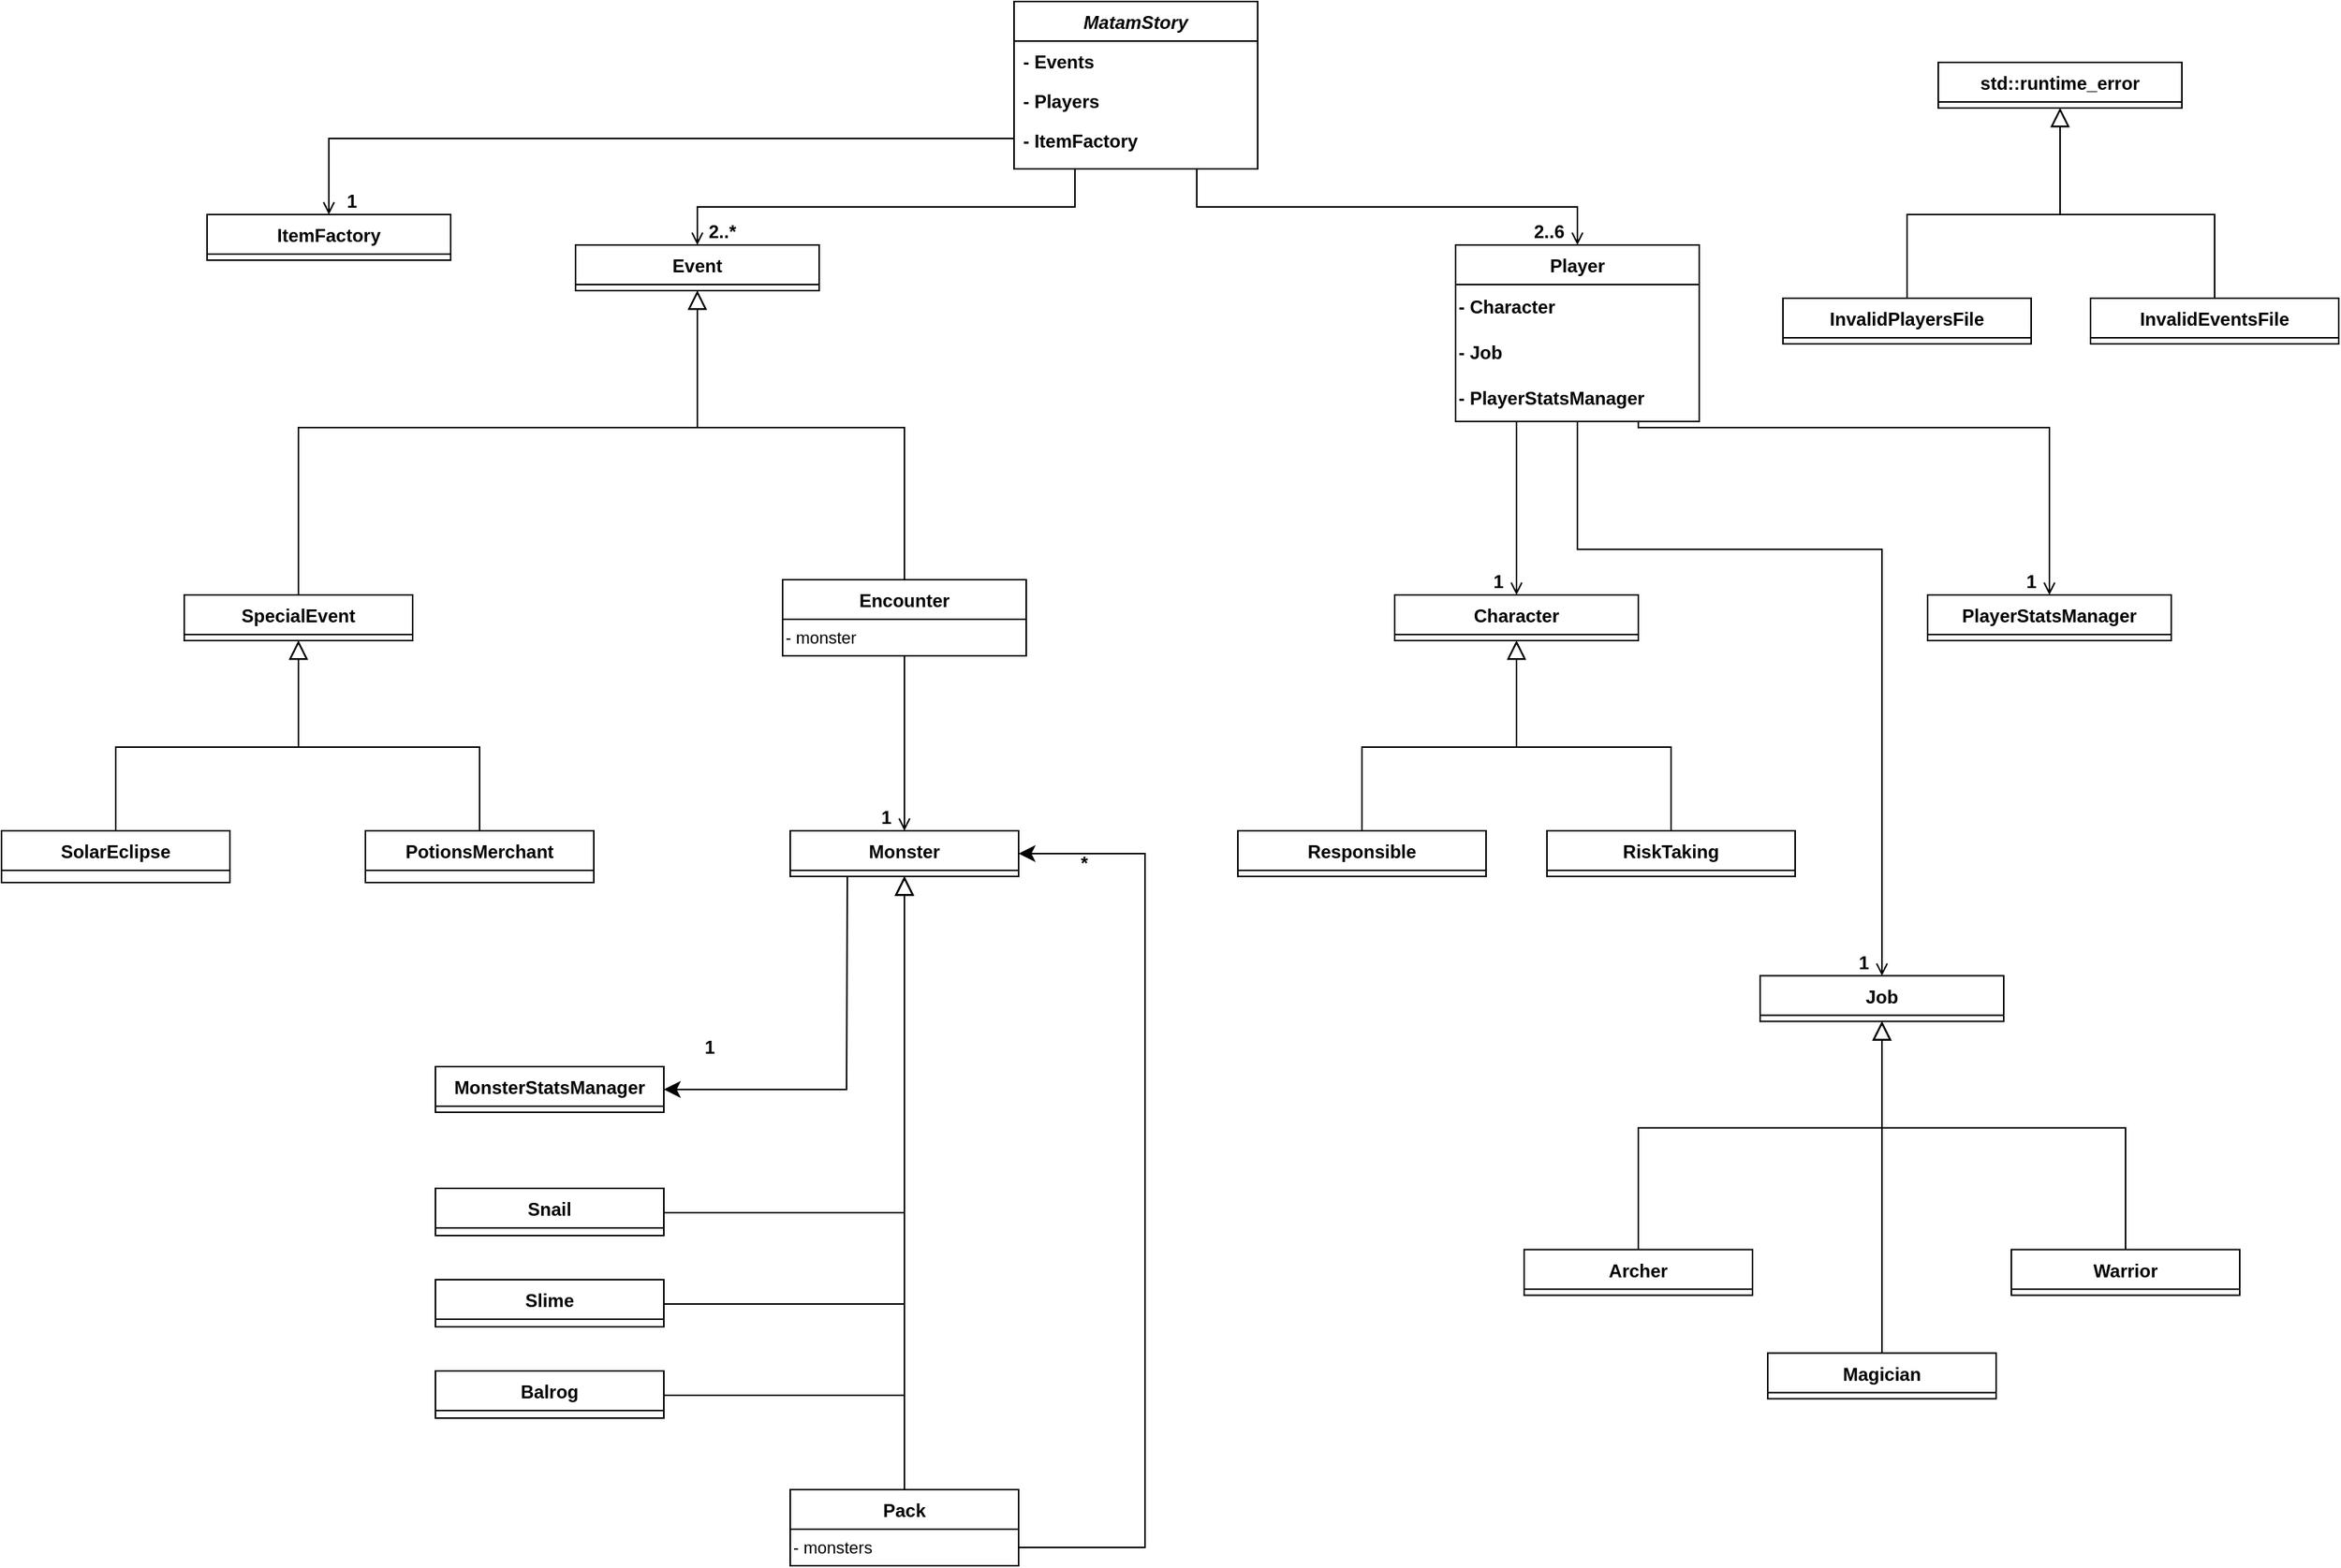 <mxfile version="21.2.8" type="device">
  <diagram id="C5RBs43oDa-KdzZeNtuy" name="Page-1">
    <mxGraphModel dx="2056" dy="591" grid="1" gridSize="10" guides="1" tooltips="1" connect="1" arrows="1" fold="1" page="1" pageScale="1" pageWidth="827" pageHeight="1169" math="0" shadow="0">
      <root>
        <mxCell id="WIyWlLk6GJQsqaUBKTNV-0" />
        <mxCell id="WIyWlLk6GJQsqaUBKTNV-1" parent="WIyWlLk6GJQsqaUBKTNV-0" />
        <mxCell id="zkfFHV4jXpPFQw0GAbJ--0" value="MatamStory" style="swimlane;fontStyle=3;align=center;verticalAlign=top;childLayout=stackLayout;horizontal=1;startSize=26;horizontalStack=0;resizeParent=1;resizeLast=0;collapsible=1;marginBottom=0;rounded=0;shadow=0;strokeWidth=1;" parent="WIyWlLk6GJQsqaUBKTNV-1" vertex="1">
          <mxGeometry x="-90" y="40" width="160" height="110" as="geometry">
            <mxRectangle x="230" y="140" width="160" height="26" as="alternateBounds" />
          </mxGeometry>
        </mxCell>
        <mxCell id="zkfFHV4jXpPFQw0GAbJ--1" value="- Events" style="text;align=left;verticalAlign=top;spacingLeft=4;spacingRight=4;overflow=hidden;rotatable=0;points=[[0,0.5],[1,0.5]];portConstraint=eastwest;fontStyle=1" parent="zkfFHV4jXpPFQw0GAbJ--0" vertex="1">
          <mxGeometry y="26" width="160" height="26" as="geometry" />
        </mxCell>
        <mxCell id="zkfFHV4jXpPFQw0GAbJ--2" value="- Players" style="text;align=left;verticalAlign=top;spacingLeft=4;spacingRight=4;overflow=hidden;rotatable=0;points=[[0,0.5],[1,0.5]];portConstraint=eastwest;rounded=0;shadow=0;html=0;fontStyle=1" parent="zkfFHV4jXpPFQw0GAbJ--0" vertex="1">
          <mxGeometry y="52" width="160" height="26" as="geometry" />
        </mxCell>
        <mxCell id="z7JKftqpByh_XoZXEB7J-5" value="- ItemFactory" style="text;align=left;verticalAlign=top;spacingLeft=4;spacingRight=4;overflow=hidden;rotatable=0;points=[[0,0.5],[1,0.5]];portConstraint=eastwest;rounded=0;shadow=0;html=0;fontStyle=1" parent="zkfFHV4jXpPFQw0GAbJ--0" vertex="1">
          <mxGeometry y="78" width="160" height="26" as="geometry" />
        </mxCell>
        <mxCell id="zkfFHV4jXpPFQw0GAbJ--17" value="Event" style="swimlane;fontStyle=1;align=center;verticalAlign=top;childLayout=stackLayout;horizontal=1;startSize=26;horizontalStack=0;resizeParent=1;resizeLast=0;collapsible=1;marginBottom=0;rounded=0;shadow=0;strokeWidth=1;" parent="WIyWlLk6GJQsqaUBKTNV-1" vertex="1">
          <mxGeometry x="-378" y="200" width="160" height="30" as="geometry">
            <mxRectangle x="550" y="140" width="160" height="26" as="alternateBounds" />
          </mxGeometry>
        </mxCell>
        <mxCell id="zkfFHV4jXpPFQw0GAbJ--26" value="" style="endArrow=open;shadow=0;strokeWidth=1;rounded=0;endFill=1;edgeStyle=elbowEdgeStyle;elbow=vertical;exitX=0.25;exitY=1;exitDx=0;exitDy=0;fontStyle=1" parent="WIyWlLk6GJQsqaUBKTNV-1" source="zkfFHV4jXpPFQw0GAbJ--0" target="zkfFHV4jXpPFQw0GAbJ--17" edge="1">
          <mxGeometry x="0.5" y="41" relative="1" as="geometry">
            <mxPoint x="380" y="192" as="sourcePoint" />
            <mxPoint x="540" y="192" as="targetPoint" />
            <mxPoint x="-40" y="32" as="offset" />
          </mxGeometry>
        </mxCell>
        <mxCell id="zkfFHV4jXpPFQw0GAbJ--28" value="2..*" style="resizable=0;align=right;verticalAlign=bottom;labelBackgroundColor=none;fontSize=12;fontStyle=1" parent="zkfFHV4jXpPFQw0GAbJ--26" connectable="0" vertex="1">
          <mxGeometry x="1" relative="1" as="geometry">
            <mxPoint x="27" as="offset" />
          </mxGeometry>
        </mxCell>
        <mxCell id="slkf3_6jUF1hmvzQwNOE-0" value="" style="endArrow=open;shadow=0;strokeWidth=1;rounded=0;endFill=1;edgeStyle=elbowEdgeStyle;elbow=vertical;exitX=0.75;exitY=1;exitDx=0;exitDy=0;entryX=0.5;entryY=0;entryDx=0;entryDy=0;fontStyle=1" parent="WIyWlLk6GJQsqaUBKTNV-1" source="zkfFHV4jXpPFQw0GAbJ--0" target="slkf3_6jUF1hmvzQwNOE-2" edge="1">
          <mxGeometry x="0.5" y="41" relative="1" as="geometry">
            <mxPoint x="-40" y="130" as="sourcePoint" />
            <mxPoint x="220" y="300" as="targetPoint" />
            <mxPoint x="-40" y="32" as="offset" />
          </mxGeometry>
        </mxCell>
        <mxCell id="slkf3_6jUF1hmvzQwNOE-1" value="2..6" style="resizable=0;align=right;verticalAlign=bottom;labelBackgroundColor=none;fontSize=12;fontStyle=1" parent="slkf3_6jUF1hmvzQwNOE-0" connectable="0" vertex="1">
          <mxGeometry x="1" relative="1" as="geometry">
            <mxPoint x="-7" as="offset" />
          </mxGeometry>
        </mxCell>
        <mxCell id="slkf3_6jUF1hmvzQwNOE-2" value="Player" style="swimlane;fontStyle=1;align=center;verticalAlign=top;childLayout=stackLayout;horizontal=1;startSize=26;horizontalStack=0;resizeParent=1;resizeLast=0;collapsible=1;marginBottom=0;rounded=0;shadow=0;strokeWidth=1;" parent="WIyWlLk6GJQsqaUBKTNV-1" vertex="1">
          <mxGeometry x="200" y="200" width="160" height="116" as="geometry">
            <mxRectangle x="550" y="140" width="160" height="26" as="alternateBounds" />
          </mxGeometry>
        </mxCell>
        <mxCell id="slkf3_6jUF1hmvzQwNOE-7" value="- Character" style="text;html=1;align=left;verticalAlign=middle;resizable=0;points=[];autosize=1;strokeColor=none;fillColor=none;fontStyle=1" parent="slkf3_6jUF1hmvzQwNOE-2" vertex="1">
          <mxGeometry y="26" width="160" height="30" as="geometry" />
        </mxCell>
        <mxCell id="slkf3_6jUF1hmvzQwNOE-8" value="- Job" style="text;html=1;align=left;verticalAlign=middle;resizable=0;points=[];autosize=1;strokeColor=none;fillColor=none;fontStyle=1" parent="slkf3_6jUF1hmvzQwNOE-2" vertex="1">
          <mxGeometry y="56" width="160" height="30" as="geometry" />
        </mxCell>
        <mxCell id="n30H-sEzXE-cT_4kUkkL-3" value="- PlayerStatsManager" style="text;html=1;align=left;verticalAlign=middle;resizable=0;points=[];autosize=1;strokeColor=none;fillColor=none;fontStyle=1" parent="slkf3_6jUF1hmvzQwNOE-2" vertex="1">
          <mxGeometry y="86" width="160" height="30" as="geometry" />
        </mxCell>
        <mxCell id="slkf3_6jUF1hmvzQwNOE-3" value="Character" style="swimlane;fontStyle=1;align=center;verticalAlign=top;childLayout=stackLayout;horizontal=1;startSize=26;horizontalStack=0;resizeParent=1;resizeLast=0;collapsible=1;marginBottom=0;rounded=0;shadow=0;strokeWidth=1;" parent="WIyWlLk6GJQsqaUBKTNV-1" vertex="1">
          <mxGeometry x="160" y="430" width="160" height="30" as="geometry">
            <mxRectangle x="550" y="140" width="160" height="26" as="alternateBounds" />
          </mxGeometry>
        </mxCell>
        <mxCell id="slkf3_6jUF1hmvzQwNOE-9" value="Job" style="swimlane;fontStyle=1;align=center;verticalAlign=top;childLayout=stackLayout;horizontal=1;startSize=26;horizontalStack=0;resizeParent=1;resizeLast=0;collapsible=1;marginBottom=0;rounded=0;shadow=0;strokeWidth=1;" parent="WIyWlLk6GJQsqaUBKTNV-1" vertex="1">
          <mxGeometry x="400" y="680.29" width="160" height="30" as="geometry">
            <mxRectangle x="550" y="140" width="160" height="26" as="alternateBounds" />
          </mxGeometry>
        </mxCell>
        <mxCell id="slkf3_6jUF1hmvzQwNOE-10" value="" style="endArrow=open;shadow=0;strokeWidth=1;rounded=0;endFill=1;edgeStyle=elbowEdgeStyle;elbow=vertical;exitX=0.25;exitY=1;exitDx=0;exitDy=0;entryX=0.5;entryY=0;entryDx=0;entryDy=0;fontStyle=1" parent="WIyWlLk6GJQsqaUBKTNV-1" source="slkf3_6jUF1hmvzQwNOE-2" target="slkf3_6jUF1hmvzQwNOE-3" edge="1">
          <mxGeometry x="0.5" y="41" relative="1" as="geometry">
            <mxPoint x="337" y="60" as="sourcePoint" />
            <mxPoint x="537" y="240" as="targetPoint" />
            <mxPoint x="-40" y="32" as="offset" />
          </mxGeometry>
        </mxCell>
        <mxCell id="slkf3_6jUF1hmvzQwNOE-11" value="1" style="resizable=0;align=right;verticalAlign=bottom;labelBackgroundColor=none;fontSize=12;fontStyle=1" parent="slkf3_6jUF1hmvzQwNOE-10" connectable="0" vertex="1">
          <mxGeometry x="1" relative="1" as="geometry">
            <mxPoint x="-7" as="offset" />
          </mxGeometry>
        </mxCell>
        <mxCell id="slkf3_6jUF1hmvzQwNOE-12" value="" style="endArrow=open;shadow=0;strokeWidth=1;rounded=0;endFill=1;edgeStyle=elbowEdgeStyle;elbow=vertical;exitX=0.5;exitY=1;exitDx=0;exitDy=0;entryX=0.5;entryY=0;entryDx=0;entryDy=0;fontStyle=1" parent="WIyWlLk6GJQsqaUBKTNV-1" source="slkf3_6jUF1hmvzQwNOE-2" target="slkf3_6jUF1hmvzQwNOE-9" edge="1">
          <mxGeometry x="0.5" y="41" relative="1" as="geometry">
            <mxPoint x="797" y="320" as="sourcePoint" />
            <mxPoint x="677" y="410" as="targetPoint" />
            <mxPoint x="-40" y="32" as="offset" />
            <Array as="points">
              <mxPoint x="430" y="400" />
            </Array>
          </mxGeometry>
        </mxCell>
        <mxCell id="slkf3_6jUF1hmvzQwNOE-13" value="1" style="resizable=0;align=right;verticalAlign=bottom;labelBackgroundColor=none;fontSize=12;fontStyle=1" parent="slkf3_6jUF1hmvzQwNOE-12" connectable="0" vertex="1">
          <mxGeometry x="1" relative="1" as="geometry">
            <mxPoint x="-7" as="offset" />
          </mxGeometry>
        </mxCell>
        <mxCell id="slkf3_6jUF1hmvzQwNOE-16" value="Responsible" style="swimlane;fontStyle=1;align=center;verticalAlign=top;childLayout=stackLayout;horizontal=1;startSize=26;horizontalStack=0;resizeParent=1;resizeLast=0;collapsible=1;marginBottom=0;rounded=0;shadow=0;strokeWidth=1;" parent="WIyWlLk6GJQsqaUBKTNV-1" vertex="1">
          <mxGeometry x="57" y="585" width="163" height="30" as="geometry">
            <mxRectangle x="550" y="140" width="160" height="26" as="alternateBounds" />
          </mxGeometry>
        </mxCell>
        <mxCell id="slkf3_6jUF1hmvzQwNOE-17" value="RiskTaking" style="swimlane;fontStyle=1;align=center;verticalAlign=top;childLayout=stackLayout;horizontal=1;startSize=26;horizontalStack=0;resizeParent=1;resizeLast=0;collapsible=1;marginBottom=0;rounded=0;shadow=0;strokeWidth=1;" parent="WIyWlLk6GJQsqaUBKTNV-1" vertex="1">
          <mxGeometry x="260" y="585" width="163" height="30" as="geometry">
            <mxRectangle x="550" y="140" width="160" height="26" as="alternateBounds" />
          </mxGeometry>
        </mxCell>
        <mxCell id="slkf3_6jUF1hmvzQwNOE-26" value="" style="endArrow=block;endSize=10;endFill=0;shadow=0;strokeWidth=1;rounded=0;edgeStyle=elbowEdgeStyle;elbow=vertical;entryX=0.5;entryY=1;entryDx=0;entryDy=0;exitX=0.5;exitY=0;exitDx=0;exitDy=0;fontStyle=1" parent="WIyWlLk6GJQsqaUBKTNV-1" source="slkf3_6jUF1hmvzQwNOE-16" target="slkf3_6jUF1hmvzQwNOE-3" edge="1">
          <mxGeometry width="160" relative="1" as="geometry">
            <mxPoint x="427" y="556" as="sourcePoint" />
            <mxPoint x="297" y="454" as="targetPoint" />
            <Array as="points">
              <mxPoint x="207" y="530" />
            </Array>
          </mxGeometry>
        </mxCell>
        <mxCell id="slkf3_6jUF1hmvzQwNOE-28" value="" style="endArrow=block;endSize=10;endFill=0;shadow=0;strokeWidth=1;rounded=0;edgeStyle=elbowEdgeStyle;elbow=vertical;entryX=0.5;entryY=1;entryDx=0;entryDy=0;exitX=0.5;exitY=0;exitDx=0;exitDy=0;fontStyle=1" parent="WIyWlLk6GJQsqaUBKTNV-1" source="slkf3_6jUF1hmvzQwNOE-17" target="slkf3_6jUF1hmvzQwNOE-3" edge="1">
          <mxGeometry width="160" relative="1" as="geometry">
            <mxPoint x="277" y="590" as="sourcePoint" />
            <mxPoint x="427" y="470" as="targetPoint" />
            <Array as="points">
              <mxPoint x="387" y="530" />
            </Array>
          </mxGeometry>
        </mxCell>
        <mxCell id="slkf3_6jUF1hmvzQwNOE-34" value="Warrior" style="swimlane;fontStyle=1;align=center;verticalAlign=top;childLayout=stackLayout;horizontal=1;startSize=26;horizontalStack=0;resizeParent=1;resizeLast=0;collapsible=1;marginBottom=0;rounded=0;shadow=0;strokeWidth=1;" parent="WIyWlLk6GJQsqaUBKTNV-1" vertex="1">
          <mxGeometry x="565" y="860.29" width="150" height="30" as="geometry">
            <mxRectangle x="-160" y="-560" width="150" height="26" as="alternateBounds" />
          </mxGeometry>
        </mxCell>
        <mxCell id="slkf3_6jUF1hmvzQwNOE-37" value="Magician" style="swimlane;fontStyle=1;align=center;verticalAlign=top;childLayout=stackLayout;horizontal=1;startSize=26;horizontalStack=0;resizeParent=1;resizeLast=0;collapsible=1;marginBottom=0;rounded=0;shadow=0;strokeWidth=1;" parent="WIyWlLk6GJQsqaUBKTNV-1" vertex="1">
          <mxGeometry x="405" y="928.29" width="150" height="30" as="geometry">
            <mxRectangle x="-360" y="-560" width="150" height="26" as="alternateBounds" />
          </mxGeometry>
        </mxCell>
        <mxCell id="slkf3_6jUF1hmvzQwNOE-41" value="Archer" style="swimlane;fontStyle=1;align=center;verticalAlign=top;childLayout=stackLayout;horizontal=1;startSize=26;horizontalStack=0;resizeParent=1;resizeLast=0;collapsible=1;marginBottom=0;rounded=0;shadow=0;strokeWidth=1;" parent="WIyWlLk6GJQsqaUBKTNV-1" vertex="1">
          <mxGeometry x="245" y="860.29" width="150" height="30" as="geometry">
            <mxRectangle x="-360" y="-560" width="150" height="26" as="alternateBounds" />
          </mxGeometry>
        </mxCell>
        <mxCell id="slkf3_6jUF1hmvzQwNOE-42" value="" style="endArrow=block;endSize=10;endFill=0;shadow=0;strokeWidth=1;rounded=0;edgeStyle=elbowEdgeStyle;elbow=vertical;entryX=0.5;entryY=1;entryDx=0;entryDy=0;exitX=0.5;exitY=0;exitDx=0;exitDy=0;fontStyle=1" parent="WIyWlLk6GJQsqaUBKTNV-1" source="slkf3_6jUF1hmvzQwNOE-34" target="slkf3_6jUF1hmvzQwNOE-9" edge="1">
          <mxGeometry width="160" relative="1" as="geometry">
            <mxPoint x="640" y="950.29" as="sourcePoint" />
            <mxPoint x="480" y="730.29" as="targetPoint" />
            <Array as="points">
              <mxPoint x="570" y="780.29" />
            </Array>
          </mxGeometry>
        </mxCell>
        <mxCell id="slkf3_6jUF1hmvzQwNOE-44" value="" style="endArrow=block;endSize=10;endFill=0;shadow=0;strokeWidth=1;rounded=0;edgeStyle=elbowEdgeStyle;elbow=vertical;exitX=0.5;exitY=0;exitDx=0;exitDy=0;fontStyle=1;entryX=0.5;entryY=1;entryDx=0;entryDy=0;" parent="WIyWlLk6GJQsqaUBKTNV-1" source="slkf3_6jUF1hmvzQwNOE-41" target="slkf3_6jUF1hmvzQwNOE-9" edge="1">
          <mxGeometry width="160" relative="1" as="geometry">
            <mxPoint x="535" y="934.29" as="sourcePoint" />
            <mxPoint x="490" y="700.29" as="targetPoint" />
            <Array as="points">
              <mxPoint x="370" y="780.29" />
            </Array>
          </mxGeometry>
        </mxCell>
        <mxCell id="slkf3_6jUF1hmvzQwNOE-45" value="" style="endArrow=block;endSize=10;endFill=0;shadow=0;strokeWidth=1;rounded=0;edgeStyle=elbowEdgeStyle;elbow=vertical;exitX=0.5;exitY=0;exitDx=0;exitDy=0;fontStyle=1;entryX=0.5;entryY=1;entryDx=0;entryDy=0;" parent="WIyWlLk6GJQsqaUBKTNV-1" source="slkf3_6jUF1hmvzQwNOE-37" target="slkf3_6jUF1hmvzQwNOE-9" edge="1">
          <mxGeometry width="160" relative="1" as="geometry">
            <mxPoint x="505" y="960.29" as="sourcePoint" />
            <mxPoint x="500" y="740.29" as="targetPoint" />
            <Array as="points">
              <mxPoint x="440" y="860.29" />
            </Array>
          </mxGeometry>
        </mxCell>
        <mxCell id="slkf3_6jUF1hmvzQwNOE-87" value="SpecialEvent" style="swimlane;fontStyle=1;align=center;verticalAlign=top;childLayout=stackLayout;horizontal=1;startSize=26;horizontalStack=0;resizeParent=1;resizeParentMax=0;resizeLast=0;collapsible=1;marginBottom=0;whiteSpace=wrap;html=1;" parent="WIyWlLk6GJQsqaUBKTNV-1" vertex="1">
          <mxGeometry x="-635" y="430" width="150" height="30" as="geometry">
            <mxRectangle x="890" y="872.5" width="150" height="25" as="alternateBounds" />
          </mxGeometry>
        </mxCell>
        <mxCell id="slkf3_6jUF1hmvzQwNOE-90" value="SolarEclipse" style="swimlane;fontStyle=1;align=center;verticalAlign=top;childLayout=stackLayout;horizontal=1;startSize=26;horizontalStack=0;resizeParent=1;resizeParentMax=0;resizeLast=0;collapsible=1;marginBottom=0;whiteSpace=wrap;html=1;" parent="WIyWlLk6GJQsqaUBKTNV-1" vertex="1">
          <mxGeometry x="-755" y="585" width="150" height="34" as="geometry">
            <mxRectangle x="785" y="960" width="150" height="25" as="alternateBounds" />
          </mxGeometry>
        </mxCell>
        <mxCell id="slkf3_6jUF1hmvzQwNOE-93" value="PotionsMerchant" style="swimlane;fontStyle=1;align=center;verticalAlign=top;childLayout=stackLayout;horizontal=1;startSize=26;horizontalStack=0;resizeParent=1;resizeParentMax=0;resizeLast=0;collapsible=1;marginBottom=0;whiteSpace=wrap;html=1;" parent="WIyWlLk6GJQsqaUBKTNV-1" vertex="1">
          <mxGeometry x="-516" y="585" width="150" height="34" as="geometry">
            <mxRectangle x="995" y="960" width="150" height="25" as="alternateBounds" />
          </mxGeometry>
        </mxCell>
        <mxCell id="slkf3_6jUF1hmvzQwNOE-95" value="" style="endArrow=block;endSize=10;endFill=0;shadow=0;strokeWidth=1;rounded=0;edgeStyle=elbowEdgeStyle;elbow=vertical;entryX=0.5;entryY=1;entryDx=0;entryDy=0;exitX=0.5;exitY=0;exitDx=0;exitDy=0;fontStyle=1" parent="WIyWlLk6GJQsqaUBKTNV-1" source="slkf3_6jUF1hmvzQwNOE-90" target="slkf3_6jUF1hmvzQwNOE-87" edge="1">
          <mxGeometry width="160" relative="1" as="geometry">
            <mxPoint x="-560" y="780" as="sourcePoint" />
            <mxPoint x="-400" y="630" as="targetPoint" />
            <Array as="points">
              <mxPoint x="-560" y="530" />
            </Array>
          </mxGeometry>
        </mxCell>
        <mxCell id="slkf3_6jUF1hmvzQwNOE-96" value="Encounter" style="swimlane;fontStyle=1;align=center;verticalAlign=top;childLayout=stackLayout;horizontal=1;startSize=26;horizontalStack=0;resizeParent=1;resizeParentMax=0;resizeLast=0;collapsible=1;marginBottom=0;whiteSpace=wrap;html=1;" parent="WIyWlLk6GJQsqaUBKTNV-1" vertex="1">
          <mxGeometry x="-242" y="420" width="160" height="50" as="geometry">
            <mxRectangle x="1345" y="477" width="150" height="25" as="alternateBounds" />
          </mxGeometry>
        </mxCell>
        <mxCell id="slkf3_6jUF1hmvzQwNOE-97" value="- monster" style="whiteSpace=wrap;html=1;strokeColor=default;align=left;verticalAlign=middle;fontFamily=Helvetica;fontSize=11;fontColor=default;labelBackgroundColor=default;fillColor=default;" parent="slkf3_6jUF1hmvzQwNOE-96" vertex="1">
          <mxGeometry y="26" width="160" height="24" as="geometry" />
        </mxCell>
        <mxCell id="slkf3_6jUF1hmvzQwNOE-99" value="Monster" style="swimlane;fontStyle=1;align=center;verticalAlign=top;childLayout=stackLayout;horizontal=1;startSize=26;horizontalStack=0;resizeParent=1;resizeLast=0;collapsible=1;marginBottom=0;rounded=0;shadow=0;strokeWidth=1;" parent="WIyWlLk6GJQsqaUBKTNV-1" vertex="1">
          <mxGeometry x="-237" y="585" width="150" height="30" as="geometry">
            <mxRectangle x="-160" y="-560" width="150" height="26" as="alternateBounds" />
          </mxGeometry>
        </mxCell>
        <mxCell id="slkf3_6jUF1hmvzQwNOE-101" value="Balrog" style="swimlane;fontStyle=1;align=center;verticalAlign=top;childLayout=stackLayout;horizontal=1;startSize=26;horizontalStack=0;resizeParent=1;resizeParentMax=0;resizeLast=0;collapsible=1;marginBottom=0;whiteSpace=wrap;html=1;" parent="WIyWlLk6GJQsqaUBKTNV-1" vertex="1">
          <mxGeometry x="-470" y="940" width="150" height="31" as="geometry">
            <mxRectangle x="280" y="380" width="150" height="25" as="alternateBounds" />
          </mxGeometry>
        </mxCell>
        <mxCell id="slkf3_6jUF1hmvzQwNOE-104" value="Snail" style="swimlane;fontStyle=1;align=center;verticalAlign=top;childLayout=stackLayout;horizontal=1;startSize=26;horizontalStack=0;resizeParent=1;resizeParentMax=0;resizeLast=0;collapsible=1;marginBottom=0;whiteSpace=wrap;html=1;" parent="WIyWlLk6GJQsqaUBKTNV-1" vertex="1">
          <mxGeometry x="-470" y="820" width="150" height="31" as="geometry">
            <mxRectangle x="995" y="960" width="150" height="25" as="alternateBounds" />
          </mxGeometry>
        </mxCell>
        <mxCell id="slkf3_6jUF1hmvzQwNOE-106" value="Pack" style="swimlane;fontStyle=1;align=center;verticalAlign=top;childLayout=stackLayout;horizontal=1;startSize=26;horizontalStack=0;resizeParent=1;resizeParentMax=0;resizeLast=0;collapsible=1;marginBottom=0;whiteSpace=wrap;html=1;" parent="WIyWlLk6GJQsqaUBKTNV-1" vertex="1">
          <mxGeometry x="-237" y="1018" width="150" height="50" as="geometry">
            <mxRectangle x="280" y="380" width="150" height="25" as="alternateBounds" />
          </mxGeometry>
        </mxCell>
        <mxCell id="slkf3_6jUF1hmvzQwNOE-107" value="- monsters" style="whiteSpace=wrap;html=1;strokeColor=default;align=left;verticalAlign=middle;fontFamily=Helvetica;fontSize=11;fontColor=default;labelBackgroundColor=default;fillColor=default;" parent="slkf3_6jUF1hmvzQwNOE-106" vertex="1">
          <mxGeometry y="26" width="150" height="24" as="geometry" />
        </mxCell>
        <mxCell id="slkf3_6jUF1hmvzQwNOE-109" value="Slime" style="swimlane;fontStyle=1;align=center;verticalAlign=top;childLayout=stackLayout;horizontal=1;startSize=26;horizontalStack=0;resizeParent=1;resizeParentMax=0;resizeLast=0;collapsible=1;marginBottom=0;whiteSpace=wrap;html=1;" parent="WIyWlLk6GJQsqaUBKTNV-1" vertex="1">
          <mxGeometry x="-470" y="880" width="150" height="31" as="geometry">
            <mxRectangle x="995" y="960" width="150" height="25" as="alternateBounds" />
          </mxGeometry>
        </mxCell>
        <mxCell id="slkf3_6jUF1hmvzQwNOE-111" value="" style="endArrow=block;endSize=10;endFill=0;shadow=0;strokeWidth=1;rounded=0;edgeStyle=elbowEdgeStyle;elbow=vertical;entryX=0.5;entryY=1;entryDx=0;entryDy=0;exitX=0.5;exitY=0;exitDx=0;exitDy=0;fontStyle=1" parent="WIyWlLk6GJQsqaUBKTNV-1" source="slkf3_6jUF1hmvzQwNOE-93" target="slkf3_6jUF1hmvzQwNOE-87" edge="1">
          <mxGeometry width="160" relative="1" as="geometry">
            <mxPoint x="-545" y="536" as="sourcePoint" />
            <mxPoint x="-449" y="460" as="targetPoint" />
            <Array as="points">
              <mxPoint x="-500" y="530" />
            </Array>
          </mxGeometry>
        </mxCell>
        <mxCell id="slkf3_6jUF1hmvzQwNOE-112" value="" style="endArrow=block;endSize=10;endFill=0;shadow=0;strokeWidth=1;rounded=0;edgeStyle=elbowEdgeStyle;elbow=vertical;entryX=0.5;entryY=1;entryDx=0;entryDy=0;fontStyle=1;exitX=0.5;exitY=0;exitDx=0;exitDy=0;" parent="WIyWlLk6GJQsqaUBKTNV-1" source="slkf3_6jUF1hmvzQwNOE-87" target="zkfFHV4jXpPFQw0GAbJ--17" edge="1">
          <mxGeometry width="160" relative="1" as="geometry">
            <mxPoint x="-318" y="380" as="sourcePoint" />
            <mxPoint x="-206" y="437.5" as="targetPoint" />
            <Array as="points">
              <mxPoint x="-438" y="320" />
            </Array>
          </mxGeometry>
        </mxCell>
        <mxCell id="slkf3_6jUF1hmvzQwNOE-114" value="" style="endArrow=block;endSize=10;endFill=0;shadow=0;strokeWidth=1;rounded=0;edgeStyle=elbowEdgeStyle;elbow=vertical;entryX=0.5;entryY=1;entryDx=0;entryDy=0;fontStyle=1;exitX=0.5;exitY=0;exitDx=0;exitDy=0;" parent="WIyWlLk6GJQsqaUBKTNV-1" source="slkf3_6jUF1hmvzQwNOE-96" target="zkfFHV4jXpPFQw0GAbJ--17" edge="1">
          <mxGeometry width="160" relative="1" as="geometry">
            <mxPoint x="-218" y="410" as="sourcePoint" />
            <mxPoint x="-57" y="220" as="targetPoint" />
            <Array as="points">
              <mxPoint x="-218" y="320" />
            </Array>
          </mxGeometry>
        </mxCell>
        <mxCell id="slkf3_6jUF1hmvzQwNOE-119" value="" style="endArrow=open;shadow=0;strokeWidth=1;rounded=0;endFill=1;edgeStyle=elbowEdgeStyle;elbow=vertical;exitX=0.5;exitY=1;exitDx=0;exitDy=0;entryX=0.5;entryY=0;entryDx=0;entryDy=0;fontStyle=1" parent="WIyWlLk6GJQsqaUBKTNV-1" source="slkf3_6jUF1hmvzQwNOE-97" target="slkf3_6jUF1hmvzQwNOE-99" edge="1">
          <mxGeometry x="0.5" y="41" relative="1" as="geometry">
            <mxPoint x="-168" y="477" as="sourcePoint" />
            <mxPoint x="72" y="597" as="targetPoint" />
            <mxPoint x="-40" y="32" as="offset" />
          </mxGeometry>
        </mxCell>
        <mxCell id="slkf3_6jUF1hmvzQwNOE-120" value="1" style="resizable=0;align=right;verticalAlign=bottom;labelBackgroundColor=none;fontSize=12;fontStyle=1" parent="slkf3_6jUF1hmvzQwNOE-119" connectable="0" vertex="1">
          <mxGeometry x="1" relative="1" as="geometry">
            <mxPoint x="-7" as="offset" />
          </mxGeometry>
        </mxCell>
        <mxCell id="slkf3_6jUF1hmvzQwNOE-121" value="" style="endArrow=block;endSize=10;endFill=0;shadow=0;strokeWidth=1;rounded=0;edgeStyle=elbowEdgeStyle;elbow=vertical;entryX=0.5;entryY=1;entryDx=0;entryDy=0;fontStyle=1;exitX=0.5;exitY=0;exitDx=0;exitDy=0;" parent="WIyWlLk6GJQsqaUBKTNV-1" source="slkf3_6jUF1hmvzQwNOE-106" target="slkf3_6jUF1hmvzQwNOE-99" edge="1">
          <mxGeometry width="160" relative="1" as="geometry">
            <mxPoint x="-144" y="883" as="sourcePoint" />
            <mxPoint x="-152" y="660" as="targetPoint" />
            <Array as="points">
              <mxPoint x="-144" y="840" />
              <mxPoint x="-192" y="860" />
            </Array>
          </mxGeometry>
        </mxCell>
        <mxCell id="slkf3_6jUF1hmvzQwNOE-122" value="" style="endArrow=block;endSize=10;endFill=0;shadow=0;strokeWidth=1;rounded=0;edgeStyle=elbowEdgeStyle;elbow=vertical;entryX=0.5;entryY=1;entryDx=0;entryDy=0;fontStyle=1;exitX=1;exitY=0.25;exitDx=0;exitDy=0;" parent="WIyWlLk6GJQsqaUBKTNV-1" source="slkf3_6jUF1hmvzQwNOE-104" target="slkf3_6jUF1hmvzQwNOE-99" edge="1">
          <mxGeometry width="160" relative="1" as="geometry">
            <mxPoint x="-202" y="688.72" as="sourcePoint" />
            <mxPoint x="-124" y="640" as="targetPoint" />
            <Array as="points">
              <mxPoint x="-250" y="836" />
              <mxPoint x="-154" y="885" />
            </Array>
          </mxGeometry>
        </mxCell>
        <mxCell id="slkf3_6jUF1hmvzQwNOE-123" value="" style="endArrow=block;endSize=10;endFill=0;shadow=0;strokeWidth=1;rounded=0;edgeStyle=elbowEdgeStyle;elbow=vertical;entryX=0.5;entryY=1;entryDx=0;entryDy=0;fontStyle=1;exitX=1;exitY=0.25;exitDx=0;exitDy=0;" parent="WIyWlLk6GJQsqaUBKTNV-1" source="slkf3_6jUF1hmvzQwNOE-109" target="slkf3_6jUF1hmvzQwNOE-99" edge="1">
          <mxGeometry width="160" relative="1" as="geometry">
            <mxPoint x="-210" y="678" as="sourcePoint" />
            <mxPoint x="-152" y="625" as="targetPoint" />
            <Array as="points">
              <mxPoint x="-250" y="896" />
              <mxPoint x="-144" y="895" />
            </Array>
          </mxGeometry>
        </mxCell>
        <mxCell id="slkf3_6jUF1hmvzQwNOE-124" value="" style="endArrow=block;endSize=10;endFill=0;shadow=0;strokeWidth=1;rounded=0;edgeStyle=elbowEdgeStyle;elbow=vertical;fontStyle=1;exitX=1;exitY=0.25;exitDx=0;exitDy=0;entryX=0.5;entryY=1;entryDx=0;entryDy=0;" parent="WIyWlLk6GJQsqaUBKTNV-1" source="slkf3_6jUF1hmvzQwNOE-101" target="slkf3_6jUF1hmvzQwNOE-99" edge="1">
          <mxGeometry width="160" relative="1" as="geometry">
            <mxPoint x="-200" y="688" as="sourcePoint" />
            <mxPoint x="-122" y="640" as="targetPoint" />
            <Array as="points">
              <mxPoint x="-230" y="956" />
              <mxPoint x="-134" y="905" />
            </Array>
          </mxGeometry>
        </mxCell>
        <mxCell id="slkf3_6jUF1hmvzQwNOE-131" value="" style="edgeStyle=elbowEdgeStyle;elbow=horizontal;endArrow=classic;html=1;curved=0;rounded=0;endSize=8;startSize=8;exitX=1;exitY=0.5;exitDx=0;exitDy=0;" parent="WIyWlLk6GJQsqaUBKTNV-1" source="slkf3_6jUF1hmvzQwNOE-107" target="slkf3_6jUF1hmvzQwNOE-99" edge="1">
          <mxGeometry width="50" height="50" relative="1" as="geometry">
            <mxPoint x="33" y="920" as="sourcePoint" />
            <mxPoint x="83" y="870" as="targetPoint" />
            <Array as="points">
              <mxPoint x="-4" y="780" />
            </Array>
          </mxGeometry>
        </mxCell>
        <mxCell id="slkf3_6jUF1hmvzQwNOE-133" value="*" style="resizable=0;align=right;verticalAlign=bottom;labelBackgroundColor=none;fontSize=12;fontStyle=1" parent="WIyWlLk6GJQsqaUBKTNV-1" connectable="0" vertex="1">
          <mxGeometry x="-40" y="615" as="geometry" />
        </mxCell>
        <mxCell id="n30H-sEzXE-cT_4kUkkL-0" value="PlayerStatsManager" style="swimlane;fontStyle=1;align=center;verticalAlign=top;childLayout=stackLayout;horizontal=1;startSize=26;horizontalStack=0;resizeParent=1;resizeLast=0;collapsible=1;marginBottom=0;rounded=0;shadow=0;strokeWidth=1;" parent="WIyWlLk6GJQsqaUBKTNV-1" vertex="1">
          <mxGeometry x="510" y="430" width="160" height="30" as="geometry">
            <mxRectangle x="550" y="140" width="160" height="26" as="alternateBounds" />
          </mxGeometry>
        </mxCell>
        <mxCell id="n30H-sEzXE-cT_4kUkkL-1" value="" style="endArrow=open;shadow=0;strokeWidth=1;rounded=0;endFill=1;edgeStyle=elbowEdgeStyle;elbow=vertical;exitX=0.75;exitY=1;exitDx=0;exitDy=0;entryX=0.5;entryY=0;entryDx=0;entryDy=0;fontStyle=1" parent="WIyWlLk6GJQsqaUBKTNV-1" source="slkf3_6jUF1hmvzQwNOE-2" target="n30H-sEzXE-cT_4kUkkL-0" edge="1">
          <mxGeometry x="0.5" y="41" relative="1" as="geometry">
            <mxPoint x="460" y="170" as="sourcePoint" />
            <mxPoint x="592" y="640" as="targetPoint" />
            <mxPoint x="-40" y="32" as="offset" />
            <Array as="points">
              <mxPoint x="450" y="320" />
            </Array>
          </mxGeometry>
        </mxCell>
        <mxCell id="n30H-sEzXE-cT_4kUkkL-2" value="1" style="resizable=0;align=right;verticalAlign=bottom;labelBackgroundColor=none;fontSize=12;fontStyle=1" parent="n30H-sEzXE-cT_4kUkkL-1" connectable="0" vertex="1">
          <mxGeometry x="1" relative="1" as="geometry">
            <mxPoint x="-7" as="offset" />
          </mxGeometry>
        </mxCell>
        <mxCell id="z7JKftqpByh_XoZXEB7J-0" value="MonsterStatsManager" style="swimlane;fontStyle=1;align=center;verticalAlign=top;childLayout=stackLayout;horizontal=1;startSize=26;horizontalStack=0;resizeParent=1;resizeLast=0;collapsible=1;marginBottom=0;rounded=0;shadow=0;strokeWidth=1;" parent="WIyWlLk6GJQsqaUBKTNV-1" vertex="1">
          <mxGeometry x="-470" y="740" width="150" height="30" as="geometry">
            <mxRectangle x="550" y="140" width="160" height="26" as="alternateBounds" />
          </mxGeometry>
        </mxCell>
        <mxCell id="z7JKftqpByh_XoZXEB7J-2" value="" style="edgeStyle=elbowEdgeStyle;elbow=horizontal;endArrow=classic;html=1;curved=0;rounded=0;endSize=8;startSize=8;entryX=1;entryY=0.5;entryDx=0;entryDy=0;exitX=0.25;exitY=1;exitDx=0;exitDy=0;" parent="WIyWlLk6GJQsqaUBKTNV-1" source="slkf3_6jUF1hmvzQwNOE-99" target="z7JKftqpByh_XoZXEB7J-0" edge="1">
          <mxGeometry width="50" height="50" relative="1" as="geometry">
            <mxPoint x="-130" y="660" as="sourcePoint" />
            <mxPoint x="-150" y="680" as="targetPoint" />
            <Array as="points">
              <mxPoint x="-200" y="680" />
            </Array>
          </mxGeometry>
        </mxCell>
        <mxCell id="z7JKftqpByh_XoZXEB7J-4" value="1" style="resizable=0;align=right;verticalAlign=bottom;labelBackgroundColor=none;fontSize=12;fontStyle=1;direction=south;" parent="WIyWlLk6GJQsqaUBKTNV-1" connectable="0" vertex="1">
          <mxGeometry x="-320" y="670" as="geometry">
            <mxPoint x="35" y="66" as="offset" />
          </mxGeometry>
        </mxCell>
        <mxCell id="z7JKftqpByh_XoZXEB7J-7" value="ItemFactory" style="swimlane;fontStyle=1;align=center;verticalAlign=top;childLayout=stackLayout;horizontal=1;startSize=26;horizontalStack=0;resizeParent=1;resizeLast=0;collapsible=1;marginBottom=0;rounded=0;shadow=0;strokeWidth=1;" parent="WIyWlLk6GJQsqaUBKTNV-1" vertex="1">
          <mxGeometry x="-620" y="180" width="160" height="30" as="geometry">
            <mxRectangle x="550" y="140" width="160" height="26" as="alternateBounds" />
          </mxGeometry>
        </mxCell>
        <mxCell id="z7JKftqpByh_XoZXEB7J-11" value="" style="endArrow=open;shadow=0;strokeWidth=1;rounded=0;endFill=1;edgeStyle=elbowEdgeStyle;elbow=vertical;exitX=0;exitY=0.5;exitDx=0;exitDy=0;fontStyle=1;entryX=0.5;entryY=0;entryDx=0;entryDy=0;" parent="WIyWlLk6GJQsqaUBKTNV-1" source="z7JKftqpByh_XoZXEB7J-5" target="z7JKftqpByh_XoZXEB7J-7" edge="1">
          <mxGeometry x="0.5" y="41" relative="1" as="geometry">
            <mxPoint x="-142" y="90" as="sourcePoint" />
            <mxPoint x="-390" y="140" as="targetPoint" />
            <mxPoint x="-40" y="32" as="offset" />
            <Array as="points">
              <mxPoint x="-170" y="130" />
              <mxPoint x="-310" y="130" />
            </Array>
          </mxGeometry>
        </mxCell>
        <mxCell id="z7JKftqpByh_XoZXEB7J-12" value="1" style="resizable=0;align=right;verticalAlign=bottom;labelBackgroundColor=none;fontSize=12;fontStyle=1" parent="z7JKftqpByh_XoZXEB7J-11" connectable="0" vertex="1">
          <mxGeometry x="1" relative="1" as="geometry">
            <mxPoint x="20" as="offset" />
          </mxGeometry>
        </mxCell>
        <mxCell id="U12neCDTgmg5_RIUG1hB-0" value="std::runtime_error" style="swimlane;fontStyle=1;align=center;verticalAlign=top;childLayout=stackLayout;horizontal=1;startSize=26;horizontalStack=0;resizeParent=1;resizeLast=0;collapsible=1;marginBottom=0;rounded=0;shadow=0;strokeWidth=1;" vertex="1" parent="WIyWlLk6GJQsqaUBKTNV-1">
          <mxGeometry x="517" y="80" width="160" height="30" as="geometry">
            <mxRectangle x="550" y="140" width="160" height="26" as="alternateBounds" />
          </mxGeometry>
        </mxCell>
        <mxCell id="U12neCDTgmg5_RIUG1hB-1" value="InvalidPlayersFile" style="swimlane;fontStyle=1;align=center;verticalAlign=top;childLayout=stackLayout;horizontal=1;startSize=26;horizontalStack=0;resizeParent=1;resizeLast=0;collapsible=1;marginBottom=0;rounded=0;shadow=0;strokeWidth=1;" vertex="1" parent="WIyWlLk6GJQsqaUBKTNV-1">
          <mxGeometry x="415" y="235" width="163" height="30" as="geometry">
            <mxRectangle x="550" y="140" width="160" height="26" as="alternateBounds" />
          </mxGeometry>
        </mxCell>
        <mxCell id="U12neCDTgmg5_RIUG1hB-2" value="InvalidEventsFile" style="swimlane;fontStyle=1;align=center;verticalAlign=top;childLayout=stackLayout;horizontal=1;startSize=26;horizontalStack=0;resizeParent=1;resizeLast=0;collapsible=1;marginBottom=0;rounded=0;shadow=0;strokeWidth=1;" vertex="1" parent="WIyWlLk6GJQsqaUBKTNV-1">
          <mxGeometry x="617" y="235" width="163" height="30" as="geometry">
            <mxRectangle x="550" y="140" width="160" height="26" as="alternateBounds" />
          </mxGeometry>
        </mxCell>
        <mxCell id="U12neCDTgmg5_RIUG1hB-3" value="" style="endArrow=block;endSize=10;endFill=0;shadow=0;strokeWidth=1;rounded=0;edgeStyle=elbowEdgeStyle;elbow=vertical;entryX=0.5;entryY=1;entryDx=0;entryDy=0;exitX=0.5;exitY=0;exitDx=0;exitDy=0;fontStyle=1" edge="1" parent="WIyWlLk6GJQsqaUBKTNV-1" source="U12neCDTgmg5_RIUG1hB-1" target="U12neCDTgmg5_RIUG1hB-0">
          <mxGeometry width="160" relative="1" as="geometry">
            <mxPoint x="784" y="206" as="sourcePoint" />
            <mxPoint x="654" y="104" as="targetPoint" />
            <Array as="points">
              <mxPoint x="564" y="180" />
            </Array>
          </mxGeometry>
        </mxCell>
        <mxCell id="U12neCDTgmg5_RIUG1hB-4" value="" style="endArrow=block;endSize=10;endFill=0;shadow=0;strokeWidth=1;rounded=0;edgeStyle=elbowEdgeStyle;elbow=vertical;entryX=0.5;entryY=1;entryDx=0;entryDy=0;exitX=0.5;exitY=0;exitDx=0;exitDy=0;fontStyle=1" edge="1" parent="WIyWlLk6GJQsqaUBKTNV-1" source="U12neCDTgmg5_RIUG1hB-2" target="U12neCDTgmg5_RIUG1hB-0">
          <mxGeometry width="160" relative="1" as="geometry">
            <mxPoint x="634" y="240" as="sourcePoint" />
            <mxPoint x="784" y="120" as="targetPoint" />
            <Array as="points">
              <mxPoint x="744" y="180" />
            </Array>
          </mxGeometry>
        </mxCell>
      </root>
    </mxGraphModel>
  </diagram>
</mxfile>
